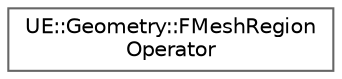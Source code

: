 digraph "Graphical Class Hierarchy"
{
 // INTERACTIVE_SVG=YES
 // LATEX_PDF_SIZE
  bgcolor="transparent";
  edge [fontname=Helvetica,fontsize=10,labelfontname=Helvetica,labelfontsize=10];
  node [fontname=Helvetica,fontsize=10,shape=box,height=0.2,width=0.4];
  rankdir="LR";
  Node0 [id="Node000000",label="UE::Geometry::FMeshRegion\lOperator",height=0.2,width=0.4,color="grey40", fillcolor="white", style="filled",URL="$dd/d79/classUE_1_1Geometry_1_1FMeshRegionOperator.html",tooltip="This class automatically extracts a submesh from a mesh, and can re-insert it after you have edited i..."];
}
